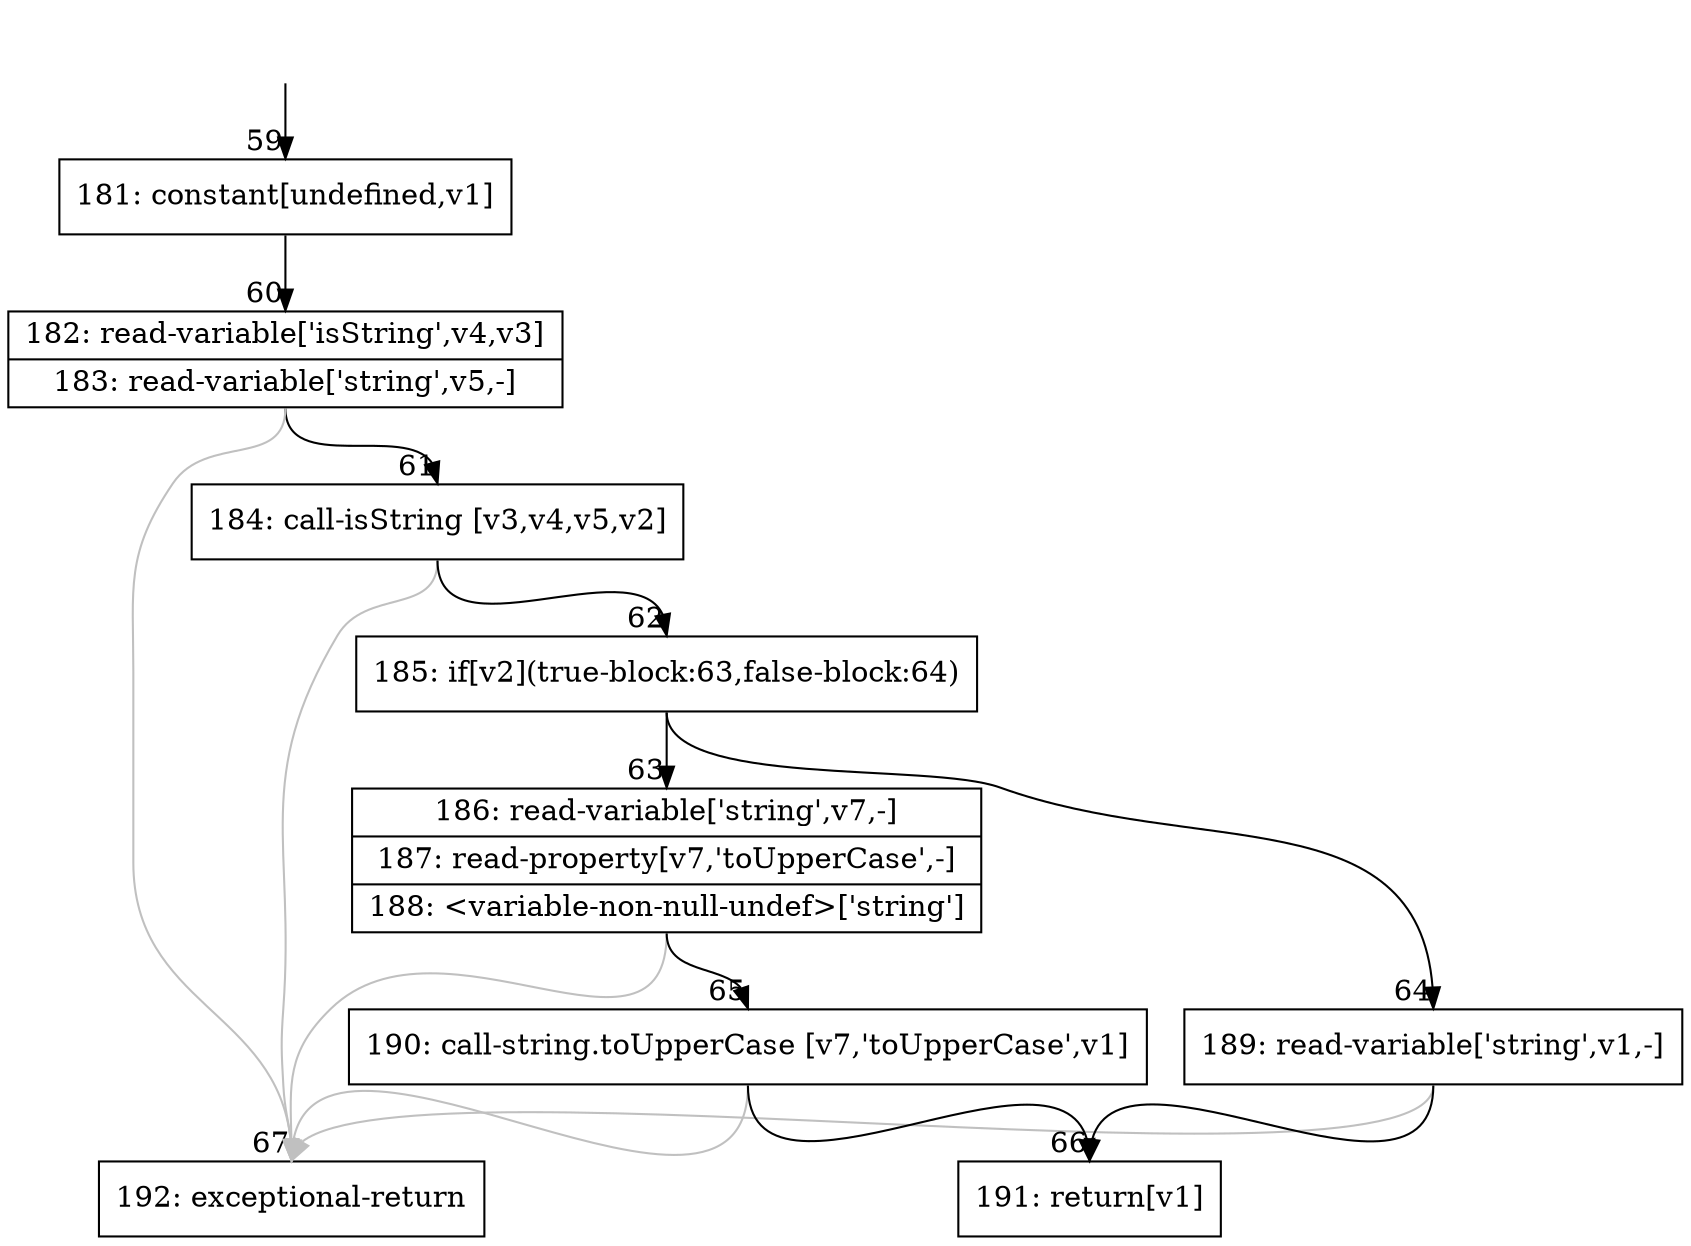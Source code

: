 digraph {
rankdir="TD"
BB_entry6[shape=none,label=""];
BB_entry6 -> BB59 [tailport=s, headport=n, headlabel="    59"]
BB59 [shape=record label="{181: constant[undefined,v1]}" ] 
BB59 -> BB60 [tailport=s, headport=n, headlabel="      60"]
BB60 [shape=record label="{182: read-variable['isString',v4,v3]|183: read-variable['string',v5,-]}" ] 
BB60 -> BB61 [tailport=s, headport=n, headlabel="      61"]
BB60 -> BB67 [tailport=s, headport=n, color=gray, headlabel="      67"]
BB61 [shape=record label="{184: call-isString [v3,v4,v5,v2]}" ] 
BB61 -> BB62 [tailport=s, headport=n, headlabel="      62"]
BB61 -> BB67 [tailport=s, headport=n, color=gray]
BB62 [shape=record label="{185: if[v2](true-block:63,false-block:64)}" ] 
BB62 -> BB63 [tailport=s, headport=n, headlabel="      63"]
BB62 -> BB64 [tailport=s, headport=n, headlabel="      64"]
BB63 [shape=record label="{186: read-variable['string',v7,-]|187: read-property[v7,'toUpperCase',-]|188: \<variable-non-null-undef\>['string']}" ] 
BB63 -> BB65 [tailport=s, headport=n, headlabel="      65"]
BB63 -> BB67 [tailport=s, headport=n, color=gray]
BB64 [shape=record label="{189: read-variable['string',v1,-]}" ] 
BB64 -> BB66 [tailport=s, headport=n, headlabel="      66"]
BB64 -> BB67 [tailport=s, headport=n, color=gray]
BB65 [shape=record label="{190: call-string.toUpperCase [v7,'toUpperCase',v1]}" ] 
BB65 -> BB66 [tailport=s, headport=n]
BB65 -> BB67 [tailport=s, headport=n, color=gray]
BB66 [shape=record label="{191: return[v1]}" ] 
BB67 [shape=record label="{192: exceptional-return}" ] 
//#$~ 214
}
